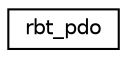 digraph "类继承关系图"
{
 // LATEX_PDF_SIZE
  edge [fontname="Helvetica",fontsize="10",labelfontname="Helvetica",labelfontsize="10"];
  node [fontname="Helvetica",fontsize="10",shape=record];
  rankdir="LR";
  Node0 [label="rbt_pdo",height=0.2,width=0.4,color="black", fillcolor="white", style="filled",URL="$structrbt__pdo.html",tooltip=" "];
}
